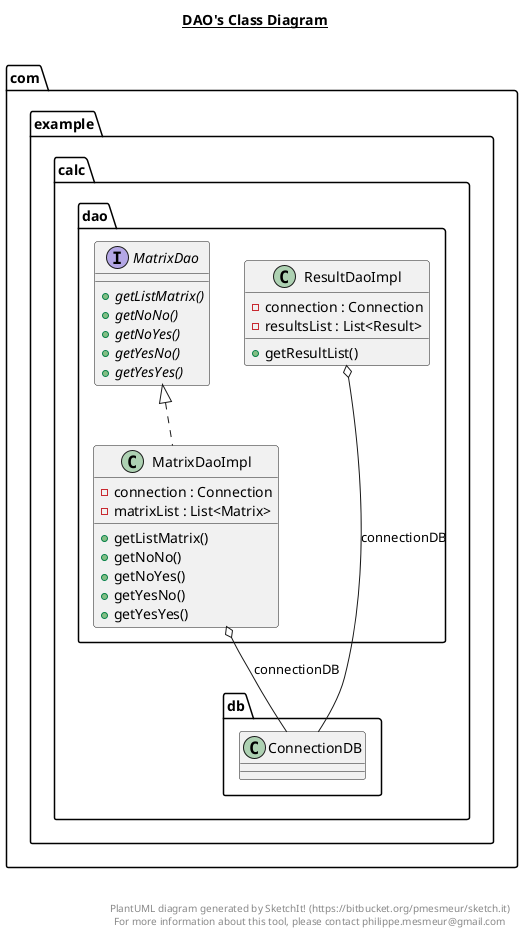 @startuml

title __DAO's Class Diagram__\n




        interface com.example.calc.dao.MatrixDao {
            {abstract} + getListMatrix()
            {abstract} + getNoNo()
            {abstract} + getNoYes()
            {abstract} + getYesNo()
            {abstract} + getYesYes()
        }



  




        class com.example.calc.dao.MatrixDaoImpl {
            - connection : Connection
            - matrixList : List<Matrix>
            + getListMatrix()
            + getNoNo()
            + getNoYes()
            + getYesNo()
            + getYesYes()
        }



  




        class com.example.calc.dao.ResultDaoImpl {
            - connection : Connection
            - resultsList : List<Result>
            + getResultList()
        }



  

  com.example.calc.dao.MatrixDaoImpl .up.|> com.example.calc.dao.MatrixDao
  com.example.calc.dao.MatrixDaoImpl o-- com.example.calc.db.ConnectionDB : connectionDB
  com.example.calc.dao.ResultDaoImpl o-- com.example.calc.db.ConnectionDB : connectionDB


right footer


PlantUML diagram generated by SketchIt! (https://bitbucket.org/pmesmeur/sketch.it)
For more information about this tool, please contact philippe.mesmeur@gmail.com
endfooter

@enduml
